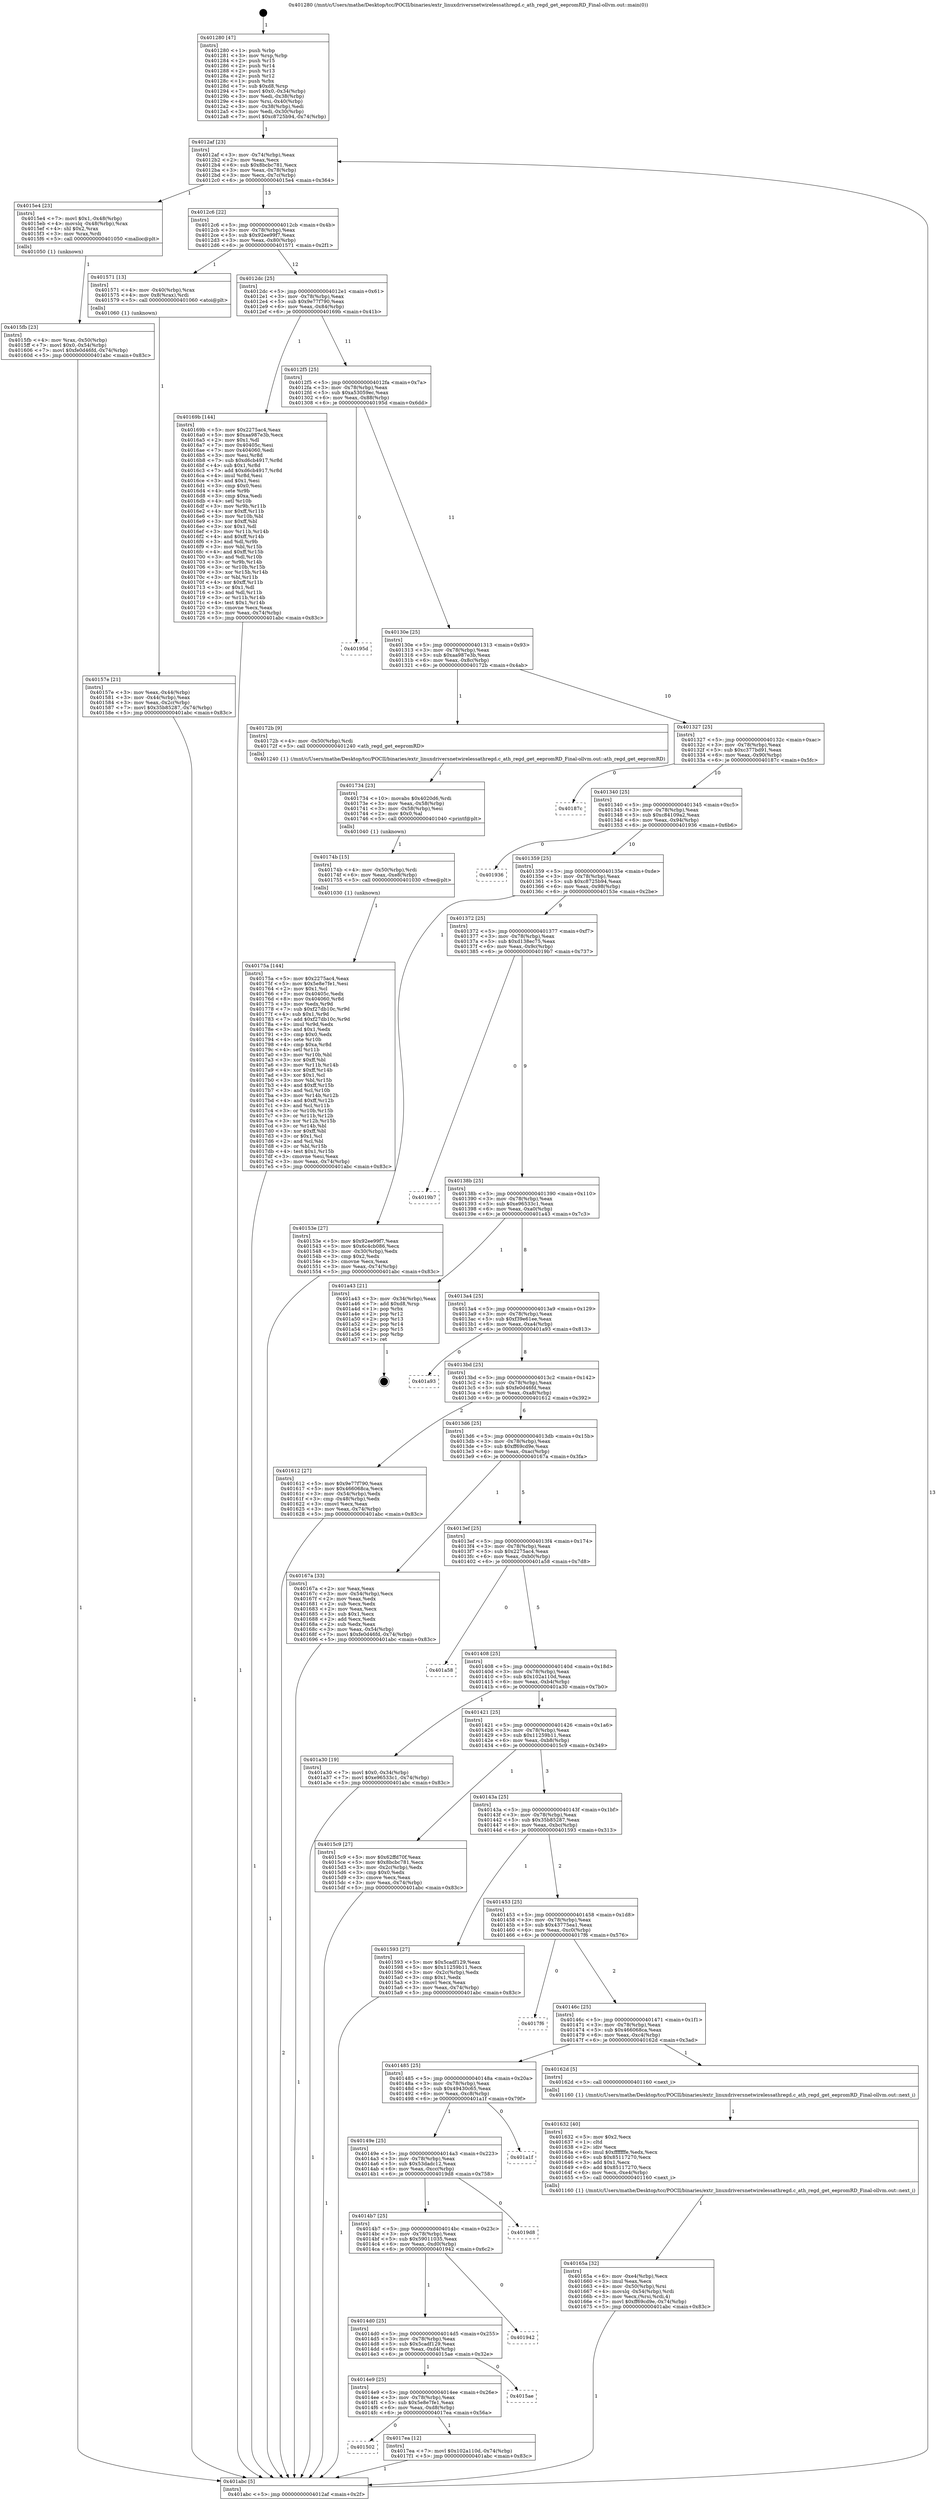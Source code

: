 digraph "0x401280" {
  label = "0x401280 (/mnt/c/Users/mathe/Desktop/tcc/POCII/binaries/extr_linuxdriversnetwirelessathregd.c_ath_regd_get_eepromRD_Final-ollvm.out::main(0))"
  labelloc = "t"
  node[shape=record]

  Entry [label="",width=0.3,height=0.3,shape=circle,fillcolor=black,style=filled]
  "0x4012af" [label="{
     0x4012af [23]\l
     | [instrs]\l
     &nbsp;&nbsp;0x4012af \<+3\>: mov -0x74(%rbp),%eax\l
     &nbsp;&nbsp;0x4012b2 \<+2\>: mov %eax,%ecx\l
     &nbsp;&nbsp;0x4012b4 \<+6\>: sub $0x8bcbc781,%ecx\l
     &nbsp;&nbsp;0x4012ba \<+3\>: mov %eax,-0x78(%rbp)\l
     &nbsp;&nbsp;0x4012bd \<+3\>: mov %ecx,-0x7c(%rbp)\l
     &nbsp;&nbsp;0x4012c0 \<+6\>: je 00000000004015e4 \<main+0x364\>\l
  }"]
  "0x4015e4" [label="{
     0x4015e4 [23]\l
     | [instrs]\l
     &nbsp;&nbsp;0x4015e4 \<+7\>: movl $0x1,-0x48(%rbp)\l
     &nbsp;&nbsp;0x4015eb \<+4\>: movslq -0x48(%rbp),%rax\l
     &nbsp;&nbsp;0x4015ef \<+4\>: shl $0x2,%rax\l
     &nbsp;&nbsp;0x4015f3 \<+3\>: mov %rax,%rdi\l
     &nbsp;&nbsp;0x4015f6 \<+5\>: call 0000000000401050 \<malloc@plt\>\l
     | [calls]\l
     &nbsp;&nbsp;0x401050 \{1\} (unknown)\l
  }"]
  "0x4012c6" [label="{
     0x4012c6 [22]\l
     | [instrs]\l
     &nbsp;&nbsp;0x4012c6 \<+5\>: jmp 00000000004012cb \<main+0x4b\>\l
     &nbsp;&nbsp;0x4012cb \<+3\>: mov -0x78(%rbp),%eax\l
     &nbsp;&nbsp;0x4012ce \<+5\>: sub $0x92ee99f7,%eax\l
     &nbsp;&nbsp;0x4012d3 \<+3\>: mov %eax,-0x80(%rbp)\l
     &nbsp;&nbsp;0x4012d6 \<+6\>: je 0000000000401571 \<main+0x2f1\>\l
  }"]
  Exit [label="",width=0.3,height=0.3,shape=circle,fillcolor=black,style=filled,peripheries=2]
  "0x401571" [label="{
     0x401571 [13]\l
     | [instrs]\l
     &nbsp;&nbsp;0x401571 \<+4\>: mov -0x40(%rbp),%rax\l
     &nbsp;&nbsp;0x401575 \<+4\>: mov 0x8(%rax),%rdi\l
     &nbsp;&nbsp;0x401579 \<+5\>: call 0000000000401060 \<atoi@plt\>\l
     | [calls]\l
     &nbsp;&nbsp;0x401060 \{1\} (unknown)\l
  }"]
  "0x4012dc" [label="{
     0x4012dc [25]\l
     | [instrs]\l
     &nbsp;&nbsp;0x4012dc \<+5\>: jmp 00000000004012e1 \<main+0x61\>\l
     &nbsp;&nbsp;0x4012e1 \<+3\>: mov -0x78(%rbp),%eax\l
     &nbsp;&nbsp;0x4012e4 \<+5\>: sub $0x9e77f790,%eax\l
     &nbsp;&nbsp;0x4012e9 \<+6\>: mov %eax,-0x84(%rbp)\l
     &nbsp;&nbsp;0x4012ef \<+6\>: je 000000000040169b \<main+0x41b\>\l
  }"]
  "0x401502" [label="{
     0x401502\l
  }", style=dashed]
  "0x40169b" [label="{
     0x40169b [144]\l
     | [instrs]\l
     &nbsp;&nbsp;0x40169b \<+5\>: mov $0x2275ac4,%eax\l
     &nbsp;&nbsp;0x4016a0 \<+5\>: mov $0xaa987e3b,%ecx\l
     &nbsp;&nbsp;0x4016a5 \<+2\>: mov $0x1,%dl\l
     &nbsp;&nbsp;0x4016a7 \<+7\>: mov 0x40405c,%esi\l
     &nbsp;&nbsp;0x4016ae \<+7\>: mov 0x404060,%edi\l
     &nbsp;&nbsp;0x4016b5 \<+3\>: mov %esi,%r8d\l
     &nbsp;&nbsp;0x4016b8 \<+7\>: sub $0xd6cb4917,%r8d\l
     &nbsp;&nbsp;0x4016bf \<+4\>: sub $0x1,%r8d\l
     &nbsp;&nbsp;0x4016c3 \<+7\>: add $0xd6cb4917,%r8d\l
     &nbsp;&nbsp;0x4016ca \<+4\>: imul %r8d,%esi\l
     &nbsp;&nbsp;0x4016ce \<+3\>: and $0x1,%esi\l
     &nbsp;&nbsp;0x4016d1 \<+3\>: cmp $0x0,%esi\l
     &nbsp;&nbsp;0x4016d4 \<+4\>: sete %r9b\l
     &nbsp;&nbsp;0x4016d8 \<+3\>: cmp $0xa,%edi\l
     &nbsp;&nbsp;0x4016db \<+4\>: setl %r10b\l
     &nbsp;&nbsp;0x4016df \<+3\>: mov %r9b,%r11b\l
     &nbsp;&nbsp;0x4016e2 \<+4\>: xor $0xff,%r11b\l
     &nbsp;&nbsp;0x4016e6 \<+3\>: mov %r10b,%bl\l
     &nbsp;&nbsp;0x4016e9 \<+3\>: xor $0xff,%bl\l
     &nbsp;&nbsp;0x4016ec \<+3\>: xor $0x1,%dl\l
     &nbsp;&nbsp;0x4016ef \<+3\>: mov %r11b,%r14b\l
     &nbsp;&nbsp;0x4016f2 \<+4\>: and $0xff,%r14b\l
     &nbsp;&nbsp;0x4016f6 \<+3\>: and %dl,%r9b\l
     &nbsp;&nbsp;0x4016f9 \<+3\>: mov %bl,%r15b\l
     &nbsp;&nbsp;0x4016fc \<+4\>: and $0xff,%r15b\l
     &nbsp;&nbsp;0x401700 \<+3\>: and %dl,%r10b\l
     &nbsp;&nbsp;0x401703 \<+3\>: or %r9b,%r14b\l
     &nbsp;&nbsp;0x401706 \<+3\>: or %r10b,%r15b\l
     &nbsp;&nbsp;0x401709 \<+3\>: xor %r15b,%r14b\l
     &nbsp;&nbsp;0x40170c \<+3\>: or %bl,%r11b\l
     &nbsp;&nbsp;0x40170f \<+4\>: xor $0xff,%r11b\l
     &nbsp;&nbsp;0x401713 \<+3\>: or $0x1,%dl\l
     &nbsp;&nbsp;0x401716 \<+3\>: and %dl,%r11b\l
     &nbsp;&nbsp;0x401719 \<+3\>: or %r11b,%r14b\l
     &nbsp;&nbsp;0x40171c \<+4\>: test $0x1,%r14b\l
     &nbsp;&nbsp;0x401720 \<+3\>: cmovne %ecx,%eax\l
     &nbsp;&nbsp;0x401723 \<+3\>: mov %eax,-0x74(%rbp)\l
     &nbsp;&nbsp;0x401726 \<+5\>: jmp 0000000000401abc \<main+0x83c\>\l
  }"]
  "0x4012f5" [label="{
     0x4012f5 [25]\l
     | [instrs]\l
     &nbsp;&nbsp;0x4012f5 \<+5\>: jmp 00000000004012fa \<main+0x7a\>\l
     &nbsp;&nbsp;0x4012fa \<+3\>: mov -0x78(%rbp),%eax\l
     &nbsp;&nbsp;0x4012fd \<+5\>: sub $0xa53059ec,%eax\l
     &nbsp;&nbsp;0x401302 \<+6\>: mov %eax,-0x88(%rbp)\l
     &nbsp;&nbsp;0x401308 \<+6\>: je 000000000040195d \<main+0x6dd\>\l
  }"]
  "0x4017ea" [label="{
     0x4017ea [12]\l
     | [instrs]\l
     &nbsp;&nbsp;0x4017ea \<+7\>: movl $0x102a110d,-0x74(%rbp)\l
     &nbsp;&nbsp;0x4017f1 \<+5\>: jmp 0000000000401abc \<main+0x83c\>\l
  }"]
  "0x40195d" [label="{
     0x40195d\l
  }", style=dashed]
  "0x40130e" [label="{
     0x40130e [25]\l
     | [instrs]\l
     &nbsp;&nbsp;0x40130e \<+5\>: jmp 0000000000401313 \<main+0x93\>\l
     &nbsp;&nbsp;0x401313 \<+3\>: mov -0x78(%rbp),%eax\l
     &nbsp;&nbsp;0x401316 \<+5\>: sub $0xaa987e3b,%eax\l
     &nbsp;&nbsp;0x40131b \<+6\>: mov %eax,-0x8c(%rbp)\l
     &nbsp;&nbsp;0x401321 \<+6\>: je 000000000040172b \<main+0x4ab\>\l
  }"]
  "0x4014e9" [label="{
     0x4014e9 [25]\l
     | [instrs]\l
     &nbsp;&nbsp;0x4014e9 \<+5\>: jmp 00000000004014ee \<main+0x26e\>\l
     &nbsp;&nbsp;0x4014ee \<+3\>: mov -0x78(%rbp),%eax\l
     &nbsp;&nbsp;0x4014f1 \<+5\>: sub $0x5e8e7fe1,%eax\l
     &nbsp;&nbsp;0x4014f6 \<+6\>: mov %eax,-0xd8(%rbp)\l
     &nbsp;&nbsp;0x4014fc \<+6\>: je 00000000004017ea \<main+0x56a\>\l
  }"]
  "0x40172b" [label="{
     0x40172b [9]\l
     | [instrs]\l
     &nbsp;&nbsp;0x40172b \<+4\>: mov -0x50(%rbp),%rdi\l
     &nbsp;&nbsp;0x40172f \<+5\>: call 0000000000401240 \<ath_regd_get_eepromRD\>\l
     | [calls]\l
     &nbsp;&nbsp;0x401240 \{1\} (/mnt/c/Users/mathe/Desktop/tcc/POCII/binaries/extr_linuxdriversnetwirelessathregd.c_ath_regd_get_eepromRD_Final-ollvm.out::ath_regd_get_eepromRD)\l
  }"]
  "0x401327" [label="{
     0x401327 [25]\l
     | [instrs]\l
     &nbsp;&nbsp;0x401327 \<+5\>: jmp 000000000040132c \<main+0xac\>\l
     &nbsp;&nbsp;0x40132c \<+3\>: mov -0x78(%rbp),%eax\l
     &nbsp;&nbsp;0x40132f \<+5\>: sub $0xc377bd91,%eax\l
     &nbsp;&nbsp;0x401334 \<+6\>: mov %eax,-0x90(%rbp)\l
     &nbsp;&nbsp;0x40133a \<+6\>: je 000000000040187c \<main+0x5fc\>\l
  }"]
  "0x4015ae" [label="{
     0x4015ae\l
  }", style=dashed]
  "0x40187c" [label="{
     0x40187c\l
  }", style=dashed]
  "0x401340" [label="{
     0x401340 [25]\l
     | [instrs]\l
     &nbsp;&nbsp;0x401340 \<+5\>: jmp 0000000000401345 \<main+0xc5\>\l
     &nbsp;&nbsp;0x401345 \<+3\>: mov -0x78(%rbp),%eax\l
     &nbsp;&nbsp;0x401348 \<+5\>: sub $0xc84109a2,%eax\l
     &nbsp;&nbsp;0x40134d \<+6\>: mov %eax,-0x94(%rbp)\l
     &nbsp;&nbsp;0x401353 \<+6\>: je 0000000000401936 \<main+0x6b6\>\l
  }"]
  "0x4014d0" [label="{
     0x4014d0 [25]\l
     | [instrs]\l
     &nbsp;&nbsp;0x4014d0 \<+5\>: jmp 00000000004014d5 \<main+0x255\>\l
     &nbsp;&nbsp;0x4014d5 \<+3\>: mov -0x78(%rbp),%eax\l
     &nbsp;&nbsp;0x4014d8 \<+5\>: sub $0x5cadf129,%eax\l
     &nbsp;&nbsp;0x4014dd \<+6\>: mov %eax,-0xd4(%rbp)\l
     &nbsp;&nbsp;0x4014e3 \<+6\>: je 00000000004015ae \<main+0x32e\>\l
  }"]
  "0x401936" [label="{
     0x401936\l
  }", style=dashed]
  "0x401359" [label="{
     0x401359 [25]\l
     | [instrs]\l
     &nbsp;&nbsp;0x401359 \<+5\>: jmp 000000000040135e \<main+0xde\>\l
     &nbsp;&nbsp;0x40135e \<+3\>: mov -0x78(%rbp),%eax\l
     &nbsp;&nbsp;0x401361 \<+5\>: sub $0xc8725b94,%eax\l
     &nbsp;&nbsp;0x401366 \<+6\>: mov %eax,-0x98(%rbp)\l
     &nbsp;&nbsp;0x40136c \<+6\>: je 000000000040153e \<main+0x2be\>\l
  }"]
  "0x401942" [label="{
     0x401942\l
  }", style=dashed]
  "0x40153e" [label="{
     0x40153e [27]\l
     | [instrs]\l
     &nbsp;&nbsp;0x40153e \<+5\>: mov $0x92ee99f7,%eax\l
     &nbsp;&nbsp;0x401543 \<+5\>: mov $0x6c4cb086,%ecx\l
     &nbsp;&nbsp;0x401548 \<+3\>: mov -0x30(%rbp),%edx\l
     &nbsp;&nbsp;0x40154b \<+3\>: cmp $0x2,%edx\l
     &nbsp;&nbsp;0x40154e \<+3\>: cmovne %ecx,%eax\l
     &nbsp;&nbsp;0x401551 \<+3\>: mov %eax,-0x74(%rbp)\l
     &nbsp;&nbsp;0x401554 \<+5\>: jmp 0000000000401abc \<main+0x83c\>\l
  }"]
  "0x401372" [label="{
     0x401372 [25]\l
     | [instrs]\l
     &nbsp;&nbsp;0x401372 \<+5\>: jmp 0000000000401377 \<main+0xf7\>\l
     &nbsp;&nbsp;0x401377 \<+3\>: mov -0x78(%rbp),%eax\l
     &nbsp;&nbsp;0x40137a \<+5\>: sub $0xd138ec75,%eax\l
     &nbsp;&nbsp;0x40137f \<+6\>: mov %eax,-0x9c(%rbp)\l
     &nbsp;&nbsp;0x401385 \<+6\>: je 00000000004019b7 \<main+0x737\>\l
  }"]
  "0x401abc" [label="{
     0x401abc [5]\l
     | [instrs]\l
     &nbsp;&nbsp;0x401abc \<+5\>: jmp 00000000004012af \<main+0x2f\>\l
  }"]
  "0x401280" [label="{
     0x401280 [47]\l
     | [instrs]\l
     &nbsp;&nbsp;0x401280 \<+1\>: push %rbp\l
     &nbsp;&nbsp;0x401281 \<+3\>: mov %rsp,%rbp\l
     &nbsp;&nbsp;0x401284 \<+2\>: push %r15\l
     &nbsp;&nbsp;0x401286 \<+2\>: push %r14\l
     &nbsp;&nbsp;0x401288 \<+2\>: push %r13\l
     &nbsp;&nbsp;0x40128a \<+2\>: push %r12\l
     &nbsp;&nbsp;0x40128c \<+1\>: push %rbx\l
     &nbsp;&nbsp;0x40128d \<+7\>: sub $0xd8,%rsp\l
     &nbsp;&nbsp;0x401294 \<+7\>: movl $0x0,-0x34(%rbp)\l
     &nbsp;&nbsp;0x40129b \<+3\>: mov %edi,-0x38(%rbp)\l
     &nbsp;&nbsp;0x40129e \<+4\>: mov %rsi,-0x40(%rbp)\l
     &nbsp;&nbsp;0x4012a2 \<+3\>: mov -0x38(%rbp),%edi\l
     &nbsp;&nbsp;0x4012a5 \<+3\>: mov %edi,-0x30(%rbp)\l
     &nbsp;&nbsp;0x4012a8 \<+7\>: movl $0xc8725b94,-0x74(%rbp)\l
  }"]
  "0x40157e" [label="{
     0x40157e [21]\l
     | [instrs]\l
     &nbsp;&nbsp;0x40157e \<+3\>: mov %eax,-0x44(%rbp)\l
     &nbsp;&nbsp;0x401581 \<+3\>: mov -0x44(%rbp),%eax\l
     &nbsp;&nbsp;0x401584 \<+3\>: mov %eax,-0x2c(%rbp)\l
     &nbsp;&nbsp;0x401587 \<+7\>: movl $0x35b85287,-0x74(%rbp)\l
     &nbsp;&nbsp;0x40158e \<+5\>: jmp 0000000000401abc \<main+0x83c\>\l
  }"]
  "0x4014b7" [label="{
     0x4014b7 [25]\l
     | [instrs]\l
     &nbsp;&nbsp;0x4014b7 \<+5\>: jmp 00000000004014bc \<main+0x23c\>\l
     &nbsp;&nbsp;0x4014bc \<+3\>: mov -0x78(%rbp),%eax\l
     &nbsp;&nbsp;0x4014bf \<+5\>: sub $0x59011035,%eax\l
     &nbsp;&nbsp;0x4014c4 \<+6\>: mov %eax,-0xd0(%rbp)\l
     &nbsp;&nbsp;0x4014ca \<+6\>: je 0000000000401942 \<main+0x6c2\>\l
  }"]
  "0x4019b7" [label="{
     0x4019b7\l
  }", style=dashed]
  "0x40138b" [label="{
     0x40138b [25]\l
     | [instrs]\l
     &nbsp;&nbsp;0x40138b \<+5\>: jmp 0000000000401390 \<main+0x110\>\l
     &nbsp;&nbsp;0x401390 \<+3\>: mov -0x78(%rbp),%eax\l
     &nbsp;&nbsp;0x401393 \<+5\>: sub $0xe96533c1,%eax\l
     &nbsp;&nbsp;0x401398 \<+6\>: mov %eax,-0xa0(%rbp)\l
     &nbsp;&nbsp;0x40139e \<+6\>: je 0000000000401a43 \<main+0x7c3\>\l
  }"]
  "0x4019d8" [label="{
     0x4019d8\l
  }", style=dashed]
  "0x401a43" [label="{
     0x401a43 [21]\l
     | [instrs]\l
     &nbsp;&nbsp;0x401a43 \<+3\>: mov -0x34(%rbp),%eax\l
     &nbsp;&nbsp;0x401a46 \<+7\>: add $0xd8,%rsp\l
     &nbsp;&nbsp;0x401a4d \<+1\>: pop %rbx\l
     &nbsp;&nbsp;0x401a4e \<+2\>: pop %r12\l
     &nbsp;&nbsp;0x401a50 \<+2\>: pop %r13\l
     &nbsp;&nbsp;0x401a52 \<+2\>: pop %r14\l
     &nbsp;&nbsp;0x401a54 \<+2\>: pop %r15\l
     &nbsp;&nbsp;0x401a56 \<+1\>: pop %rbp\l
     &nbsp;&nbsp;0x401a57 \<+1\>: ret\l
  }"]
  "0x4013a4" [label="{
     0x4013a4 [25]\l
     | [instrs]\l
     &nbsp;&nbsp;0x4013a4 \<+5\>: jmp 00000000004013a9 \<main+0x129\>\l
     &nbsp;&nbsp;0x4013a9 \<+3\>: mov -0x78(%rbp),%eax\l
     &nbsp;&nbsp;0x4013ac \<+5\>: sub $0xf39e61ee,%eax\l
     &nbsp;&nbsp;0x4013b1 \<+6\>: mov %eax,-0xa4(%rbp)\l
     &nbsp;&nbsp;0x4013b7 \<+6\>: je 0000000000401a93 \<main+0x813\>\l
  }"]
  "0x40149e" [label="{
     0x40149e [25]\l
     | [instrs]\l
     &nbsp;&nbsp;0x40149e \<+5\>: jmp 00000000004014a3 \<main+0x223\>\l
     &nbsp;&nbsp;0x4014a3 \<+3\>: mov -0x78(%rbp),%eax\l
     &nbsp;&nbsp;0x4014a6 \<+5\>: sub $0x53dadc12,%eax\l
     &nbsp;&nbsp;0x4014ab \<+6\>: mov %eax,-0xcc(%rbp)\l
     &nbsp;&nbsp;0x4014b1 \<+6\>: je 00000000004019d8 \<main+0x758\>\l
  }"]
  "0x401a93" [label="{
     0x401a93\l
  }", style=dashed]
  "0x4013bd" [label="{
     0x4013bd [25]\l
     | [instrs]\l
     &nbsp;&nbsp;0x4013bd \<+5\>: jmp 00000000004013c2 \<main+0x142\>\l
     &nbsp;&nbsp;0x4013c2 \<+3\>: mov -0x78(%rbp),%eax\l
     &nbsp;&nbsp;0x4013c5 \<+5\>: sub $0xfe0d46fd,%eax\l
     &nbsp;&nbsp;0x4013ca \<+6\>: mov %eax,-0xa8(%rbp)\l
     &nbsp;&nbsp;0x4013d0 \<+6\>: je 0000000000401612 \<main+0x392\>\l
  }"]
  "0x401a1f" [label="{
     0x401a1f\l
  }", style=dashed]
  "0x401612" [label="{
     0x401612 [27]\l
     | [instrs]\l
     &nbsp;&nbsp;0x401612 \<+5\>: mov $0x9e77f790,%eax\l
     &nbsp;&nbsp;0x401617 \<+5\>: mov $0x466068ca,%ecx\l
     &nbsp;&nbsp;0x40161c \<+3\>: mov -0x54(%rbp),%edx\l
     &nbsp;&nbsp;0x40161f \<+3\>: cmp -0x48(%rbp),%edx\l
     &nbsp;&nbsp;0x401622 \<+3\>: cmovl %ecx,%eax\l
     &nbsp;&nbsp;0x401625 \<+3\>: mov %eax,-0x74(%rbp)\l
     &nbsp;&nbsp;0x401628 \<+5\>: jmp 0000000000401abc \<main+0x83c\>\l
  }"]
  "0x4013d6" [label="{
     0x4013d6 [25]\l
     | [instrs]\l
     &nbsp;&nbsp;0x4013d6 \<+5\>: jmp 00000000004013db \<main+0x15b\>\l
     &nbsp;&nbsp;0x4013db \<+3\>: mov -0x78(%rbp),%eax\l
     &nbsp;&nbsp;0x4013de \<+5\>: sub $0xff69cd9e,%eax\l
     &nbsp;&nbsp;0x4013e3 \<+6\>: mov %eax,-0xac(%rbp)\l
     &nbsp;&nbsp;0x4013e9 \<+6\>: je 000000000040167a \<main+0x3fa\>\l
  }"]
  "0x40175a" [label="{
     0x40175a [144]\l
     | [instrs]\l
     &nbsp;&nbsp;0x40175a \<+5\>: mov $0x2275ac4,%eax\l
     &nbsp;&nbsp;0x40175f \<+5\>: mov $0x5e8e7fe1,%esi\l
     &nbsp;&nbsp;0x401764 \<+2\>: mov $0x1,%cl\l
     &nbsp;&nbsp;0x401766 \<+7\>: mov 0x40405c,%edx\l
     &nbsp;&nbsp;0x40176d \<+8\>: mov 0x404060,%r8d\l
     &nbsp;&nbsp;0x401775 \<+3\>: mov %edx,%r9d\l
     &nbsp;&nbsp;0x401778 \<+7\>: sub $0xf27db10c,%r9d\l
     &nbsp;&nbsp;0x40177f \<+4\>: sub $0x1,%r9d\l
     &nbsp;&nbsp;0x401783 \<+7\>: add $0xf27db10c,%r9d\l
     &nbsp;&nbsp;0x40178a \<+4\>: imul %r9d,%edx\l
     &nbsp;&nbsp;0x40178e \<+3\>: and $0x1,%edx\l
     &nbsp;&nbsp;0x401791 \<+3\>: cmp $0x0,%edx\l
     &nbsp;&nbsp;0x401794 \<+4\>: sete %r10b\l
     &nbsp;&nbsp;0x401798 \<+4\>: cmp $0xa,%r8d\l
     &nbsp;&nbsp;0x40179c \<+4\>: setl %r11b\l
     &nbsp;&nbsp;0x4017a0 \<+3\>: mov %r10b,%bl\l
     &nbsp;&nbsp;0x4017a3 \<+3\>: xor $0xff,%bl\l
     &nbsp;&nbsp;0x4017a6 \<+3\>: mov %r11b,%r14b\l
     &nbsp;&nbsp;0x4017a9 \<+4\>: xor $0xff,%r14b\l
     &nbsp;&nbsp;0x4017ad \<+3\>: xor $0x1,%cl\l
     &nbsp;&nbsp;0x4017b0 \<+3\>: mov %bl,%r15b\l
     &nbsp;&nbsp;0x4017b3 \<+4\>: and $0xff,%r15b\l
     &nbsp;&nbsp;0x4017b7 \<+3\>: and %cl,%r10b\l
     &nbsp;&nbsp;0x4017ba \<+3\>: mov %r14b,%r12b\l
     &nbsp;&nbsp;0x4017bd \<+4\>: and $0xff,%r12b\l
     &nbsp;&nbsp;0x4017c1 \<+3\>: and %cl,%r11b\l
     &nbsp;&nbsp;0x4017c4 \<+3\>: or %r10b,%r15b\l
     &nbsp;&nbsp;0x4017c7 \<+3\>: or %r11b,%r12b\l
     &nbsp;&nbsp;0x4017ca \<+3\>: xor %r12b,%r15b\l
     &nbsp;&nbsp;0x4017cd \<+3\>: or %r14b,%bl\l
     &nbsp;&nbsp;0x4017d0 \<+3\>: xor $0xff,%bl\l
     &nbsp;&nbsp;0x4017d3 \<+3\>: or $0x1,%cl\l
     &nbsp;&nbsp;0x4017d6 \<+2\>: and %cl,%bl\l
     &nbsp;&nbsp;0x4017d8 \<+3\>: or %bl,%r15b\l
     &nbsp;&nbsp;0x4017db \<+4\>: test $0x1,%r15b\l
     &nbsp;&nbsp;0x4017df \<+3\>: cmovne %esi,%eax\l
     &nbsp;&nbsp;0x4017e2 \<+3\>: mov %eax,-0x74(%rbp)\l
     &nbsp;&nbsp;0x4017e5 \<+5\>: jmp 0000000000401abc \<main+0x83c\>\l
  }"]
  "0x40167a" [label="{
     0x40167a [33]\l
     | [instrs]\l
     &nbsp;&nbsp;0x40167a \<+2\>: xor %eax,%eax\l
     &nbsp;&nbsp;0x40167c \<+3\>: mov -0x54(%rbp),%ecx\l
     &nbsp;&nbsp;0x40167f \<+2\>: mov %eax,%edx\l
     &nbsp;&nbsp;0x401681 \<+2\>: sub %ecx,%edx\l
     &nbsp;&nbsp;0x401683 \<+2\>: mov %eax,%ecx\l
     &nbsp;&nbsp;0x401685 \<+3\>: sub $0x1,%ecx\l
     &nbsp;&nbsp;0x401688 \<+2\>: add %ecx,%edx\l
     &nbsp;&nbsp;0x40168a \<+2\>: sub %edx,%eax\l
     &nbsp;&nbsp;0x40168c \<+3\>: mov %eax,-0x54(%rbp)\l
     &nbsp;&nbsp;0x40168f \<+7\>: movl $0xfe0d46fd,-0x74(%rbp)\l
     &nbsp;&nbsp;0x401696 \<+5\>: jmp 0000000000401abc \<main+0x83c\>\l
  }"]
  "0x4013ef" [label="{
     0x4013ef [25]\l
     | [instrs]\l
     &nbsp;&nbsp;0x4013ef \<+5\>: jmp 00000000004013f4 \<main+0x174\>\l
     &nbsp;&nbsp;0x4013f4 \<+3\>: mov -0x78(%rbp),%eax\l
     &nbsp;&nbsp;0x4013f7 \<+5\>: sub $0x2275ac4,%eax\l
     &nbsp;&nbsp;0x4013fc \<+6\>: mov %eax,-0xb0(%rbp)\l
     &nbsp;&nbsp;0x401402 \<+6\>: je 0000000000401a58 \<main+0x7d8\>\l
  }"]
  "0x40174b" [label="{
     0x40174b [15]\l
     | [instrs]\l
     &nbsp;&nbsp;0x40174b \<+4\>: mov -0x50(%rbp),%rdi\l
     &nbsp;&nbsp;0x40174f \<+6\>: mov %eax,-0xe8(%rbp)\l
     &nbsp;&nbsp;0x401755 \<+5\>: call 0000000000401030 \<free@plt\>\l
     | [calls]\l
     &nbsp;&nbsp;0x401030 \{1\} (unknown)\l
  }"]
  "0x401a58" [label="{
     0x401a58\l
  }", style=dashed]
  "0x401408" [label="{
     0x401408 [25]\l
     | [instrs]\l
     &nbsp;&nbsp;0x401408 \<+5\>: jmp 000000000040140d \<main+0x18d\>\l
     &nbsp;&nbsp;0x40140d \<+3\>: mov -0x78(%rbp),%eax\l
     &nbsp;&nbsp;0x401410 \<+5\>: sub $0x102a110d,%eax\l
     &nbsp;&nbsp;0x401415 \<+6\>: mov %eax,-0xb4(%rbp)\l
     &nbsp;&nbsp;0x40141b \<+6\>: je 0000000000401a30 \<main+0x7b0\>\l
  }"]
  "0x401734" [label="{
     0x401734 [23]\l
     | [instrs]\l
     &nbsp;&nbsp;0x401734 \<+10\>: movabs $0x4020d6,%rdi\l
     &nbsp;&nbsp;0x40173e \<+3\>: mov %eax,-0x58(%rbp)\l
     &nbsp;&nbsp;0x401741 \<+3\>: mov -0x58(%rbp),%esi\l
     &nbsp;&nbsp;0x401744 \<+2\>: mov $0x0,%al\l
     &nbsp;&nbsp;0x401746 \<+5\>: call 0000000000401040 \<printf@plt\>\l
     | [calls]\l
     &nbsp;&nbsp;0x401040 \{1\} (unknown)\l
  }"]
  "0x401a30" [label="{
     0x401a30 [19]\l
     | [instrs]\l
     &nbsp;&nbsp;0x401a30 \<+7\>: movl $0x0,-0x34(%rbp)\l
     &nbsp;&nbsp;0x401a37 \<+7\>: movl $0xe96533c1,-0x74(%rbp)\l
     &nbsp;&nbsp;0x401a3e \<+5\>: jmp 0000000000401abc \<main+0x83c\>\l
  }"]
  "0x401421" [label="{
     0x401421 [25]\l
     | [instrs]\l
     &nbsp;&nbsp;0x401421 \<+5\>: jmp 0000000000401426 \<main+0x1a6\>\l
     &nbsp;&nbsp;0x401426 \<+3\>: mov -0x78(%rbp),%eax\l
     &nbsp;&nbsp;0x401429 \<+5\>: sub $0x11259b11,%eax\l
     &nbsp;&nbsp;0x40142e \<+6\>: mov %eax,-0xb8(%rbp)\l
     &nbsp;&nbsp;0x401434 \<+6\>: je 00000000004015c9 \<main+0x349\>\l
  }"]
  "0x40165a" [label="{
     0x40165a [32]\l
     | [instrs]\l
     &nbsp;&nbsp;0x40165a \<+6\>: mov -0xe4(%rbp),%ecx\l
     &nbsp;&nbsp;0x401660 \<+3\>: imul %eax,%ecx\l
     &nbsp;&nbsp;0x401663 \<+4\>: mov -0x50(%rbp),%rsi\l
     &nbsp;&nbsp;0x401667 \<+4\>: movslq -0x54(%rbp),%rdi\l
     &nbsp;&nbsp;0x40166b \<+3\>: mov %ecx,(%rsi,%rdi,4)\l
     &nbsp;&nbsp;0x40166e \<+7\>: movl $0xff69cd9e,-0x74(%rbp)\l
     &nbsp;&nbsp;0x401675 \<+5\>: jmp 0000000000401abc \<main+0x83c\>\l
  }"]
  "0x4015c9" [label="{
     0x4015c9 [27]\l
     | [instrs]\l
     &nbsp;&nbsp;0x4015c9 \<+5\>: mov $0x62ffd70f,%eax\l
     &nbsp;&nbsp;0x4015ce \<+5\>: mov $0x8bcbc781,%ecx\l
     &nbsp;&nbsp;0x4015d3 \<+3\>: mov -0x2c(%rbp),%edx\l
     &nbsp;&nbsp;0x4015d6 \<+3\>: cmp $0x0,%edx\l
     &nbsp;&nbsp;0x4015d9 \<+3\>: cmove %ecx,%eax\l
     &nbsp;&nbsp;0x4015dc \<+3\>: mov %eax,-0x74(%rbp)\l
     &nbsp;&nbsp;0x4015df \<+5\>: jmp 0000000000401abc \<main+0x83c\>\l
  }"]
  "0x40143a" [label="{
     0x40143a [25]\l
     | [instrs]\l
     &nbsp;&nbsp;0x40143a \<+5\>: jmp 000000000040143f \<main+0x1bf\>\l
     &nbsp;&nbsp;0x40143f \<+3\>: mov -0x78(%rbp),%eax\l
     &nbsp;&nbsp;0x401442 \<+5\>: sub $0x35b85287,%eax\l
     &nbsp;&nbsp;0x401447 \<+6\>: mov %eax,-0xbc(%rbp)\l
     &nbsp;&nbsp;0x40144d \<+6\>: je 0000000000401593 \<main+0x313\>\l
  }"]
  "0x401632" [label="{
     0x401632 [40]\l
     | [instrs]\l
     &nbsp;&nbsp;0x401632 \<+5\>: mov $0x2,%ecx\l
     &nbsp;&nbsp;0x401637 \<+1\>: cltd\l
     &nbsp;&nbsp;0x401638 \<+2\>: idiv %ecx\l
     &nbsp;&nbsp;0x40163a \<+6\>: imul $0xfffffffe,%edx,%ecx\l
     &nbsp;&nbsp;0x401640 \<+6\>: sub $0x85117270,%ecx\l
     &nbsp;&nbsp;0x401646 \<+3\>: add $0x1,%ecx\l
     &nbsp;&nbsp;0x401649 \<+6\>: add $0x85117270,%ecx\l
     &nbsp;&nbsp;0x40164f \<+6\>: mov %ecx,-0xe4(%rbp)\l
     &nbsp;&nbsp;0x401655 \<+5\>: call 0000000000401160 \<next_i\>\l
     | [calls]\l
     &nbsp;&nbsp;0x401160 \{1\} (/mnt/c/Users/mathe/Desktop/tcc/POCII/binaries/extr_linuxdriversnetwirelessathregd.c_ath_regd_get_eepromRD_Final-ollvm.out::next_i)\l
  }"]
  "0x401593" [label="{
     0x401593 [27]\l
     | [instrs]\l
     &nbsp;&nbsp;0x401593 \<+5\>: mov $0x5cadf129,%eax\l
     &nbsp;&nbsp;0x401598 \<+5\>: mov $0x11259b11,%ecx\l
     &nbsp;&nbsp;0x40159d \<+3\>: mov -0x2c(%rbp),%edx\l
     &nbsp;&nbsp;0x4015a0 \<+3\>: cmp $0x1,%edx\l
     &nbsp;&nbsp;0x4015a3 \<+3\>: cmovl %ecx,%eax\l
     &nbsp;&nbsp;0x4015a6 \<+3\>: mov %eax,-0x74(%rbp)\l
     &nbsp;&nbsp;0x4015a9 \<+5\>: jmp 0000000000401abc \<main+0x83c\>\l
  }"]
  "0x401453" [label="{
     0x401453 [25]\l
     | [instrs]\l
     &nbsp;&nbsp;0x401453 \<+5\>: jmp 0000000000401458 \<main+0x1d8\>\l
     &nbsp;&nbsp;0x401458 \<+3\>: mov -0x78(%rbp),%eax\l
     &nbsp;&nbsp;0x40145b \<+5\>: sub $0x43775ea1,%eax\l
     &nbsp;&nbsp;0x401460 \<+6\>: mov %eax,-0xc0(%rbp)\l
     &nbsp;&nbsp;0x401466 \<+6\>: je 00000000004017f6 \<main+0x576\>\l
  }"]
  "0x4015fb" [label="{
     0x4015fb [23]\l
     | [instrs]\l
     &nbsp;&nbsp;0x4015fb \<+4\>: mov %rax,-0x50(%rbp)\l
     &nbsp;&nbsp;0x4015ff \<+7\>: movl $0x0,-0x54(%rbp)\l
     &nbsp;&nbsp;0x401606 \<+7\>: movl $0xfe0d46fd,-0x74(%rbp)\l
     &nbsp;&nbsp;0x40160d \<+5\>: jmp 0000000000401abc \<main+0x83c\>\l
  }"]
  "0x401485" [label="{
     0x401485 [25]\l
     | [instrs]\l
     &nbsp;&nbsp;0x401485 \<+5\>: jmp 000000000040148a \<main+0x20a\>\l
     &nbsp;&nbsp;0x40148a \<+3\>: mov -0x78(%rbp),%eax\l
     &nbsp;&nbsp;0x40148d \<+5\>: sub $0x49430c65,%eax\l
     &nbsp;&nbsp;0x401492 \<+6\>: mov %eax,-0xc8(%rbp)\l
     &nbsp;&nbsp;0x401498 \<+6\>: je 0000000000401a1f \<main+0x79f\>\l
  }"]
  "0x4017f6" [label="{
     0x4017f6\l
  }", style=dashed]
  "0x40146c" [label="{
     0x40146c [25]\l
     | [instrs]\l
     &nbsp;&nbsp;0x40146c \<+5\>: jmp 0000000000401471 \<main+0x1f1\>\l
     &nbsp;&nbsp;0x401471 \<+3\>: mov -0x78(%rbp),%eax\l
     &nbsp;&nbsp;0x401474 \<+5\>: sub $0x466068ca,%eax\l
     &nbsp;&nbsp;0x401479 \<+6\>: mov %eax,-0xc4(%rbp)\l
     &nbsp;&nbsp;0x40147f \<+6\>: je 000000000040162d \<main+0x3ad\>\l
  }"]
  "0x40162d" [label="{
     0x40162d [5]\l
     | [instrs]\l
     &nbsp;&nbsp;0x40162d \<+5\>: call 0000000000401160 \<next_i\>\l
     | [calls]\l
     &nbsp;&nbsp;0x401160 \{1\} (/mnt/c/Users/mathe/Desktop/tcc/POCII/binaries/extr_linuxdriversnetwirelessathregd.c_ath_regd_get_eepromRD_Final-ollvm.out::next_i)\l
  }"]
  Entry -> "0x401280" [label=" 1"]
  "0x4012af" -> "0x4015e4" [label=" 1"]
  "0x4012af" -> "0x4012c6" [label=" 13"]
  "0x401a43" -> Exit [label=" 1"]
  "0x4012c6" -> "0x401571" [label=" 1"]
  "0x4012c6" -> "0x4012dc" [label=" 12"]
  "0x401a30" -> "0x401abc" [label=" 1"]
  "0x4012dc" -> "0x40169b" [label=" 1"]
  "0x4012dc" -> "0x4012f5" [label=" 11"]
  "0x4017ea" -> "0x401abc" [label=" 1"]
  "0x4012f5" -> "0x40195d" [label=" 0"]
  "0x4012f5" -> "0x40130e" [label=" 11"]
  "0x4014e9" -> "0x401502" [label=" 0"]
  "0x40130e" -> "0x40172b" [label=" 1"]
  "0x40130e" -> "0x401327" [label=" 10"]
  "0x4014e9" -> "0x4017ea" [label=" 1"]
  "0x401327" -> "0x40187c" [label=" 0"]
  "0x401327" -> "0x401340" [label=" 10"]
  "0x4014d0" -> "0x4014e9" [label=" 1"]
  "0x401340" -> "0x401936" [label=" 0"]
  "0x401340" -> "0x401359" [label=" 10"]
  "0x4014d0" -> "0x4015ae" [label=" 0"]
  "0x401359" -> "0x40153e" [label=" 1"]
  "0x401359" -> "0x401372" [label=" 9"]
  "0x40153e" -> "0x401abc" [label=" 1"]
  "0x401280" -> "0x4012af" [label=" 1"]
  "0x401abc" -> "0x4012af" [label=" 13"]
  "0x401571" -> "0x40157e" [label=" 1"]
  "0x40157e" -> "0x401abc" [label=" 1"]
  "0x4014b7" -> "0x4014d0" [label=" 1"]
  "0x401372" -> "0x4019b7" [label=" 0"]
  "0x401372" -> "0x40138b" [label=" 9"]
  "0x4014b7" -> "0x401942" [label=" 0"]
  "0x40138b" -> "0x401a43" [label=" 1"]
  "0x40138b" -> "0x4013a4" [label=" 8"]
  "0x40149e" -> "0x4014b7" [label=" 1"]
  "0x4013a4" -> "0x401a93" [label=" 0"]
  "0x4013a4" -> "0x4013bd" [label=" 8"]
  "0x40149e" -> "0x4019d8" [label=" 0"]
  "0x4013bd" -> "0x401612" [label=" 2"]
  "0x4013bd" -> "0x4013d6" [label=" 6"]
  "0x401485" -> "0x40149e" [label=" 1"]
  "0x4013d6" -> "0x40167a" [label=" 1"]
  "0x4013d6" -> "0x4013ef" [label=" 5"]
  "0x401485" -> "0x401a1f" [label=" 0"]
  "0x4013ef" -> "0x401a58" [label=" 0"]
  "0x4013ef" -> "0x401408" [label=" 5"]
  "0x40175a" -> "0x401abc" [label=" 1"]
  "0x401408" -> "0x401a30" [label=" 1"]
  "0x401408" -> "0x401421" [label=" 4"]
  "0x40174b" -> "0x40175a" [label=" 1"]
  "0x401421" -> "0x4015c9" [label=" 1"]
  "0x401421" -> "0x40143a" [label=" 3"]
  "0x401734" -> "0x40174b" [label=" 1"]
  "0x40143a" -> "0x401593" [label=" 1"]
  "0x40143a" -> "0x401453" [label=" 2"]
  "0x401593" -> "0x401abc" [label=" 1"]
  "0x4015c9" -> "0x401abc" [label=" 1"]
  "0x4015e4" -> "0x4015fb" [label=" 1"]
  "0x4015fb" -> "0x401abc" [label=" 1"]
  "0x401612" -> "0x401abc" [label=" 2"]
  "0x40172b" -> "0x401734" [label=" 1"]
  "0x401453" -> "0x4017f6" [label=" 0"]
  "0x401453" -> "0x40146c" [label=" 2"]
  "0x40169b" -> "0x401abc" [label=" 1"]
  "0x40146c" -> "0x40162d" [label=" 1"]
  "0x40146c" -> "0x401485" [label=" 1"]
  "0x40162d" -> "0x401632" [label=" 1"]
  "0x401632" -> "0x40165a" [label=" 1"]
  "0x40165a" -> "0x401abc" [label=" 1"]
  "0x40167a" -> "0x401abc" [label=" 1"]
}
